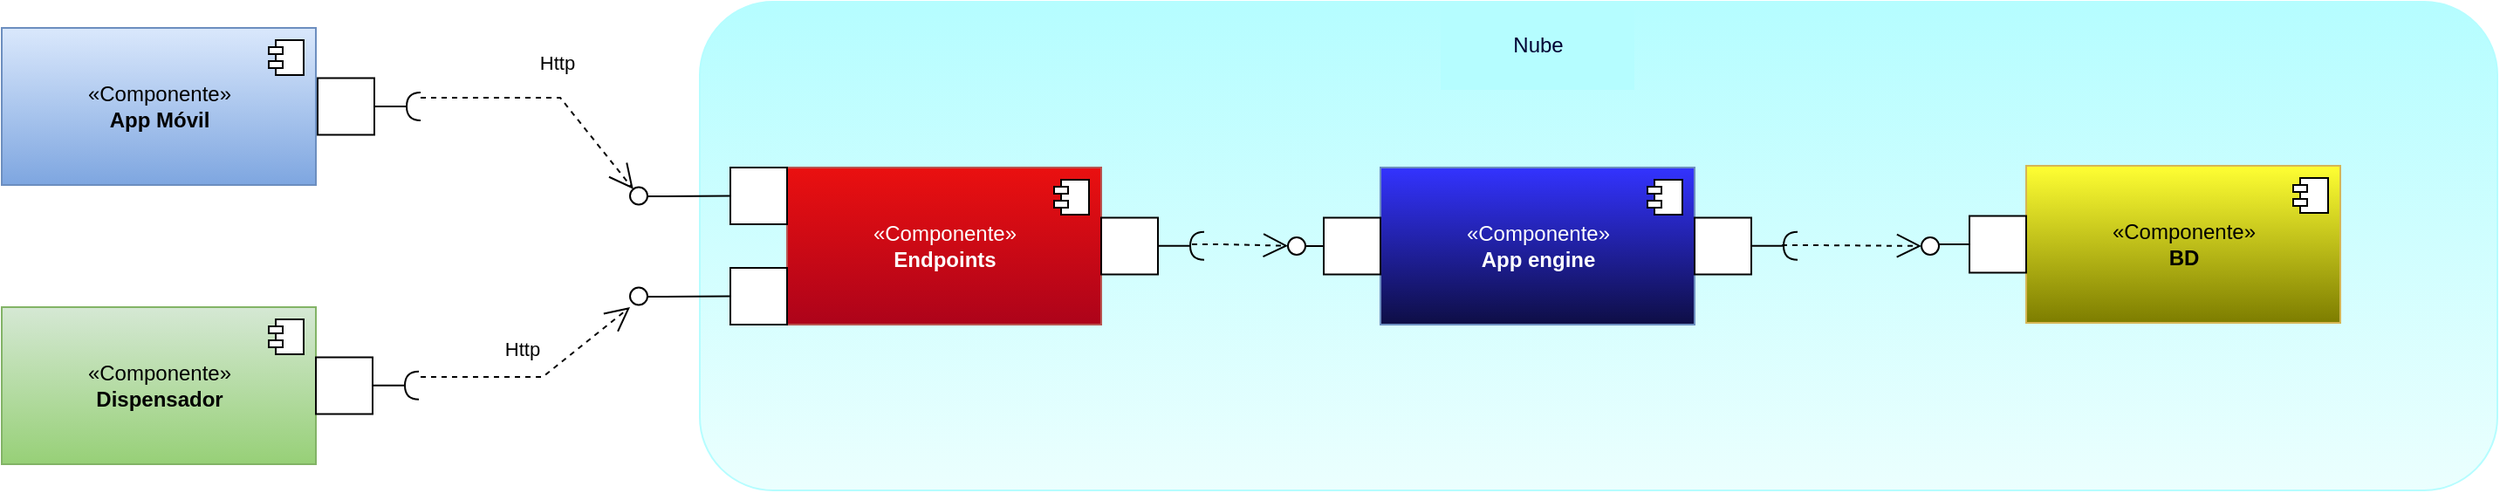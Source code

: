 <mxfile version="20.3.6" type="github">
  <diagram name="Page-1" id="b5b7bab2-c9e2-2cf4-8b2a-24fd1a2a6d21">
    <mxGraphModel dx="2595" dy="1283" grid="1" gridSize="10" guides="1" tooltips="1" connect="1" arrows="1" fold="1" page="1" pageScale="1" pageWidth="827" pageHeight="1169" background="none" math="0" shadow="0">
      <root>
        <mxCell id="0" />
        <mxCell id="1" parent="0" />
        <mxCell id="C3260vWVcp80WVeksF_g-1" value="«Componente»&lt;br&gt;&lt;b&gt;App&amp;nbsp;Móvil&lt;/b&gt;" style="html=1;dropTarget=0;fillColor=#dae8fc;gradientColor=#7ea6e0;strokeColor=#6c8ebf;" vertex="1" parent="1">
          <mxGeometry x="90" y="460" width="180" height="90" as="geometry" />
        </mxCell>
        <mxCell id="C3260vWVcp80WVeksF_g-2" value="" style="shape=module;jettyWidth=8;jettyHeight=4;" vertex="1" parent="C3260vWVcp80WVeksF_g-1">
          <mxGeometry x="1" width="20" height="20" relative="1" as="geometry">
            <mxPoint x="-27" y="7" as="offset" />
          </mxGeometry>
        </mxCell>
        <mxCell id="C3260vWVcp80WVeksF_g-3" value="«Componente»&lt;br&gt;&lt;b&gt;Dispensador&lt;/b&gt;" style="html=1;dropTarget=0;fillColor=#d5e8d4;gradientColor=#97d077;strokeColor=#82b366;" vertex="1" parent="1">
          <mxGeometry x="90" y="620" width="180" height="90" as="geometry" />
        </mxCell>
        <mxCell id="C3260vWVcp80WVeksF_g-4" value="" style="shape=module;jettyWidth=8;jettyHeight=4;" vertex="1" parent="C3260vWVcp80WVeksF_g-3">
          <mxGeometry x="1" width="20" height="20" relative="1" as="geometry">
            <mxPoint x="-27" y="7" as="offset" />
          </mxGeometry>
        </mxCell>
        <mxCell id="C3260vWVcp80WVeksF_g-5" value="" style="rounded=1;whiteSpace=wrap;html=1;fillColor=#B5FDFF;strokeColor=#B5FDFF;gradientColor=#EBFFFE;" vertex="1" parent="1">
          <mxGeometry x="490" y="445" width="1030" height="280" as="geometry" />
        </mxCell>
        <mxCell id="C3260vWVcp80WVeksF_g-7" value="«Componente»&lt;br&gt;&lt;b&gt;Endpoints&lt;/b&gt;" style="html=1;dropTarget=0;fillColor=#AD031A;gradientColor=#EA1010;strokeColor=#b85450;gradientDirection=north;fontColor=#FFFFFF;" vertex="1" parent="1">
          <mxGeometry x="540" y="540" width="180" height="90" as="geometry" />
        </mxCell>
        <mxCell id="C3260vWVcp80WVeksF_g-8" value="" style="shape=module;jettyWidth=8;jettyHeight=4;" vertex="1" parent="C3260vWVcp80WVeksF_g-7">
          <mxGeometry x="1" width="20" height="20" relative="1" as="geometry">
            <mxPoint x="-27" y="7" as="offset" />
          </mxGeometry>
        </mxCell>
        <mxCell id="C3260vWVcp80WVeksF_g-9" value="«Componente»&lt;br&gt;&lt;b&gt;App engine&lt;/b&gt;" style="html=1;dropTarget=0;fillColor=#3333FF;gradientColor=#0E0E45;strokeColor=#6c8ebf;fontColor=#FFFFFF;" vertex="1" parent="1">
          <mxGeometry x="880" y="540" width="180" height="90" as="geometry" />
        </mxCell>
        <mxCell id="C3260vWVcp80WVeksF_g-10" value="" style="shape=module;jettyWidth=8;jettyHeight=4;" vertex="1" parent="C3260vWVcp80WVeksF_g-9">
          <mxGeometry x="1" width="20" height="20" relative="1" as="geometry">
            <mxPoint x="-27" y="7" as="offset" />
          </mxGeometry>
        </mxCell>
        <mxCell id="C3260vWVcp80WVeksF_g-11" value="«Componente»&lt;br&gt;&lt;b&gt;BD&lt;/b&gt;" style="html=1;dropTarget=0;fillColor=#FFFF33;gradientColor=#7D7D00;strokeColor=#d6b656;gradientDirection=south;" vertex="1" parent="1">
          <mxGeometry x="1250" y="539" width="180" height="90" as="geometry" />
        </mxCell>
        <mxCell id="C3260vWVcp80WVeksF_g-12" value="" style="shape=module;jettyWidth=8;jettyHeight=4;" vertex="1" parent="C3260vWVcp80WVeksF_g-11">
          <mxGeometry x="1" width="20" height="20" relative="1" as="geometry">
            <mxPoint x="-27" y="7" as="offset" />
          </mxGeometry>
        </mxCell>
        <mxCell id="C3260vWVcp80WVeksF_g-16" value="" style="whiteSpace=wrap;html=1;aspect=fixed;" vertex="1" parent="1">
          <mxGeometry x="271" y="488.75" width="32.5" height="32.5" as="geometry" />
        </mxCell>
        <mxCell id="C3260vWVcp80WVeksF_g-17" value="" style="whiteSpace=wrap;html=1;aspect=fixed;" vertex="1" parent="1">
          <mxGeometry x="270" y="648.75" width="32.5" height="32.5" as="geometry" />
        </mxCell>
        <mxCell id="C3260vWVcp80WVeksF_g-18" value="" style="whiteSpace=wrap;html=1;aspect=fixed;" vertex="1" parent="1">
          <mxGeometry x="507.5" y="540" width="32.5" height="32.5" as="geometry" />
        </mxCell>
        <mxCell id="C3260vWVcp80WVeksF_g-20" value="" style="whiteSpace=wrap;html=1;aspect=fixed;" vertex="1" parent="1">
          <mxGeometry x="507.5" y="597.5" width="32.5" height="32.5" as="geometry" />
        </mxCell>
        <mxCell id="C3260vWVcp80WVeksF_g-21" value="" style="rounded=0;orthogonalLoop=1;jettySize=auto;html=1;endArrow=none;endFill=0;sketch=0;sourcePerimeterSpacing=0;targetPerimeterSpacing=0;exitX=0;exitY=0.5;exitDx=0;exitDy=0;" edge="1" parent="1" source="C3260vWVcp80WVeksF_g-20">
          <mxGeometry relative="1" as="geometry">
            <mxPoint x="800" y="685" as="sourcePoint" />
            <mxPoint x="460" y="614" as="targetPoint" />
          </mxGeometry>
        </mxCell>
        <mxCell id="C3260vWVcp80WVeksF_g-22" value="" style="rounded=0;orthogonalLoop=1;jettySize=auto;html=1;endArrow=halfCircle;endFill=0;endSize=6;strokeWidth=1;sketch=0;exitX=1;exitY=0.5;exitDx=0;exitDy=0;" edge="1" parent="1" source="C3260vWVcp80WVeksF_g-16">
          <mxGeometry relative="1" as="geometry">
            <mxPoint x="840" y="685" as="sourcePoint" />
            <mxPoint x="330" y="505" as="targetPoint" />
          </mxGeometry>
        </mxCell>
        <mxCell id="C3260vWVcp80WVeksF_g-23" value="" style="ellipse;whiteSpace=wrap;html=1;align=center;aspect=fixed;resizable=0;points=[];outlineConnect=0;sketch=0;" vertex="1" parent="1">
          <mxGeometry x="450" y="608.75" width="10" height="10" as="geometry" />
        </mxCell>
        <mxCell id="C3260vWVcp80WVeksF_g-24" value="" style="rounded=0;orthogonalLoop=1;jettySize=auto;html=1;endArrow=halfCircle;endFill=0;endSize=6;strokeWidth=1;sketch=0;exitX=1;exitY=0.5;exitDx=0;exitDy=0;" edge="1" parent="1">
          <mxGeometry relative="1" as="geometry">
            <mxPoint x="302.5" y="664.85" as="sourcePoint" />
            <mxPoint x="329" y="664.85" as="targetPoint" />
          </mxGeometry>
        </mxCell>
        <mxCell id="C3260vWVcp80WVeksF_g-25" value="" style="rounded=0;orthogonalLoop=1;jettySize=auto;html=1;endArrow=none;endFill=0;sketch=0;sourcePerimeterSpacing=0;targetPerimeterSpacing=0;exitX=0;exitY=0.5;exitDx=0;exitDy=0;" edge="1" parent="1">
          <mxGeometry relative="1" as="geometry">
            <mxPoint x="507.5" y="556.25" as="sourcePoint" />
            <mxPoint x="460" y="556.5" as="targetPoint" />
          </mxGeometry>
        </mxCell>
        <mxCell id="C3260vWVcp80WVeksF_g-26" value="" style="ellipse;whiteSpace=wrap;html=1;align=center;aspect=fixed;resizable=0;points=[];outlineConnect=0;sketch=0;" vertex="1" parent="1">
          <mxGeometry x="450" y="551.25" width="10" height="10" as="geometry" />
        </mxCell>
        <mxCell id="C3260vWVcp80WVeksF_g-27" value="Http" style="endArrow=open;endSize=12;dashed=1;html=1;rounded=0;entryX=0;entryY=1.125;entryDx=0;entryDy=0;entryPerimeter=0;" edge="1" parent="1" target="C3260vWVcp80WVeksF_g-23">
          <mxGeometry x="0.054" y="20" width="160" relative="1" as="geometry">
            <mxPoint x="330" y="660" as="sourcePoint" />
            <mxPoint x="440" y="610" as="targetPoint" />
            <Array as="points">
              <mxPoint x="400" y="660" />
            </Array>
            <mxPoint as="offset" />
          </mxGeometry>
        </mxCell>
        <mxCell id="C3260vWVcp80WVeksF_g-28" value="Http" style="endArrow=open;endSize=12;dashed=1;html=1;rounded=0;" edge="1" parent="1" target="C3260vWVcp80WVeksF_g-26">
          <mxGeometry x="0.054" y="20" width="160" relative="1" as="geometry">
            <mxPoint x="330" y="500" as="sourcePoint" />
            <mxPoint x="340" y="500" as="targetPoint" />
            <Array as="points">
              <mxPoint x="410" y="500" />
            </Array>
            <mxPoint as="offset" />
          </mxGeometry>
        </mxCell>
        <mxCell id="C3260vWVcp80WVeksF_g-30" value="" style="whiteSpace=wrap;html=1;aspect=fixed;" vertex="1" parent="1">
          <mxGeometry x="720" y="568.75" width="32.5" height="32.5" as="geometry" />
        </mxCell>
        <mxCell id="C3260vWVcp80WVeksF_g-31" value="" style="rounded=0;orthogonalLoop=1;jettySize=auto;html=1;endArrow=halfCircle;endFill=0;endSize=6;strokeWidth=1;sketch=0;exitX=1;exitY=0.5;exitDx=0;exitDy=0;" edge="1" parent="1">
          <mxGeometry relative="1" as="geometry">
            <mxPoint x="752.5" y="584.85" as="sourcePoint" />
            <mxPoint x="779" y="584.85" as="targetPoint" />
          </mxGeometry>
        </mxCell>
        <mxCell id="C3260vWVcp80WVeksF_g-34" value="" style="whiteSpace=wrap;html=1;aspect=fixed;" vertex="1" parent="1">
          <mxGeometry x="1060" y="568.75" width="32.5" height="32.5" as="geometry" />
        </mxCell>
        <mxCell id="C3260vWVcp80WVeksF_g-35" value="" style="rounded=0;orthogonalLoop=1;jettySize=auto;html=1;endArrow=halfCircle;endFill=0;endSize=6;strokeWidth=1;sketch=0;exitX=1;exitY=0.5;exitDx=0;exitDy=0;" edge="1" parent="1">
          <mxGeometry relative="1" as="geometry">
            <mxPoint x="1092.5" y="584.85" as="sourcePoint" />
            <mxPoint x="1119" y="584.85" as="targetPoint" />
          </mxGeometry>
        </mxCell>
        <mxCell id="C3260vWVcp80WVeksF_g-39" value="" style="whiteSpace=wrap;html=1;aspect=fixed;" vertex="1" parent="1">
          <mxGeometry x="847.5" y="568.75" width="32.5" height="32.5" as="geometry" />
        </mxCell>
        <mxCell id="C3260vWVcp80WVeksF_g-40" value="" style="rounded=0;orthogonalLoop=1;jettySize=auto;html=1;endArrow=none;endFill=0;sketch=0;sourcePerimeterSpacing=0;targetPerimeterSpacing=0;exitX=0;exitY=0.5;exitDx=0;exitDy=0;" edge="1" source="C3260vWVcp80WVeksF_g-39" parent="1">
          <mxGeometry relative="1" as="geometry">
            <mxPoint x="1140" y="656.25" as="sourcePoint" />
            <mxPoint x="830" y="585" as="targetPoint" />
          </mxGeometry>
        </mxCell>
        <mxCell id="C3260vWVcp80WVeksF_g-41" value="" style="ellipse;whiteSpace=wrap;html=1;align=center;aspect=fixed;resizable=0;points=[];outlineConnect=0;sketch=0;" vertex="1" parent="1">
          <mxGeometry x="827" y="580" width="10" height="10" as="geometry" />
        </mxCell>
        <mxCell id="C3260vWVcp80WVeksF_g-42" value="" style="whiteSpace=wrap;html=1;aspect=fixed;" vertex="1" parent="1">
          <mxGeometry x="1217.5" y="567.75" width="32.5" height="32.5" as="geometry" />
        </mxCell>
        <mxCell id="C3260vWVcp80WVeksF_g-43" value="" style="rounded=0;orthogonalLoop=1;jettySize=auto;html=1;endArrow=none;endFill=0;sketch=0;sourcePerimeterSpacing=0;targetPerimeterSpacing=0;exitX=0;exitY=0.5;exitDx=0;exitDy=0;" edge="1" source="C3260vWVcp80WVeksF_g-42" parent="1">
          <mxGeometry relative="1" as="geometry">
            <mxPoint x="1440" y="655.25" as="sourcePoint" />
            <mxPoint x="1200" y="584" as="targetPoint" />
          </mxGeometry>
        </mxCell>
        <mxCell id="C3260vWVcp80WVeksF_g-44" value="" style="ellipse;whiteSpace=wrap;html=1;align=center;aspect=fixed;resizable=0;points=[];outlineConnect=0;sketch=0;" vertex="1" parent="1">
          <mxGeometry x="1190" y="580" width="10" height="10" as="geometry" />
        </mxCell>
        <mxCell id="C3260vWVcp80WVeksF_g-48" value="" style="endArrow=open;endSize=12;dashed=1;html=1;rounded=0;" edge="1" parent="1" target="C3260vWVcp80WVeksF_g-41">
          <mxGeometry x="0.054" y="20" width="160" relative="1" as="geometry">
            <mxPoint x="772" y="584" as="sourcePoint" />
            <mxPoint x="892" y="544" as="targetPoint" />
            <Array as="points">
              <mxPoint x="790" y="584" />
            </Array>
            <mxPoint as="offset" />
          </mxGeometry>
        </mxCell>
        <mxCell id="C3260vWVcp80WVeksF_g-50" value="" style="endArrow=open;endSize=12;dashed=1;html=1;rounded=0;" edge="1" parent="1" target="C3260vWVcp80WVeksF_g-44">
          <mxGeometry x="0.054" y="20" width="160" relative="1" as="geometry">
            <mxPoint x="1110" y="584.5" as="sourcePoint" />
            <mxPoint x="1165" y="585.5" as="targetPoint" />
            <Array as="points">
              <mxPoint x="1128" y="584.5" />
            </Array>
            <mxPoint as="offset" />
          </mxGeometry>
        </mxCell>
        <mxCell id="C3260vWVcp80WVeksF_g-56" value="&lt;font color=&quot;#000033&quot;&gt;Nube&lt;/font&gt;" style="html=1;strokeColor=#B5FDFF;fontColor=#FFFFFF;fillColor=#B5FDFF;gradientColor=#B5FDFF;gradientDirection=south;" vertex="1" parent="1">
          <mxGeometry x="915" y="445" width="110" height="50" as="geometry" />
        </mxCell>
      </root>
    </mxGraphModel>
  </diagram>
</mxfile>
